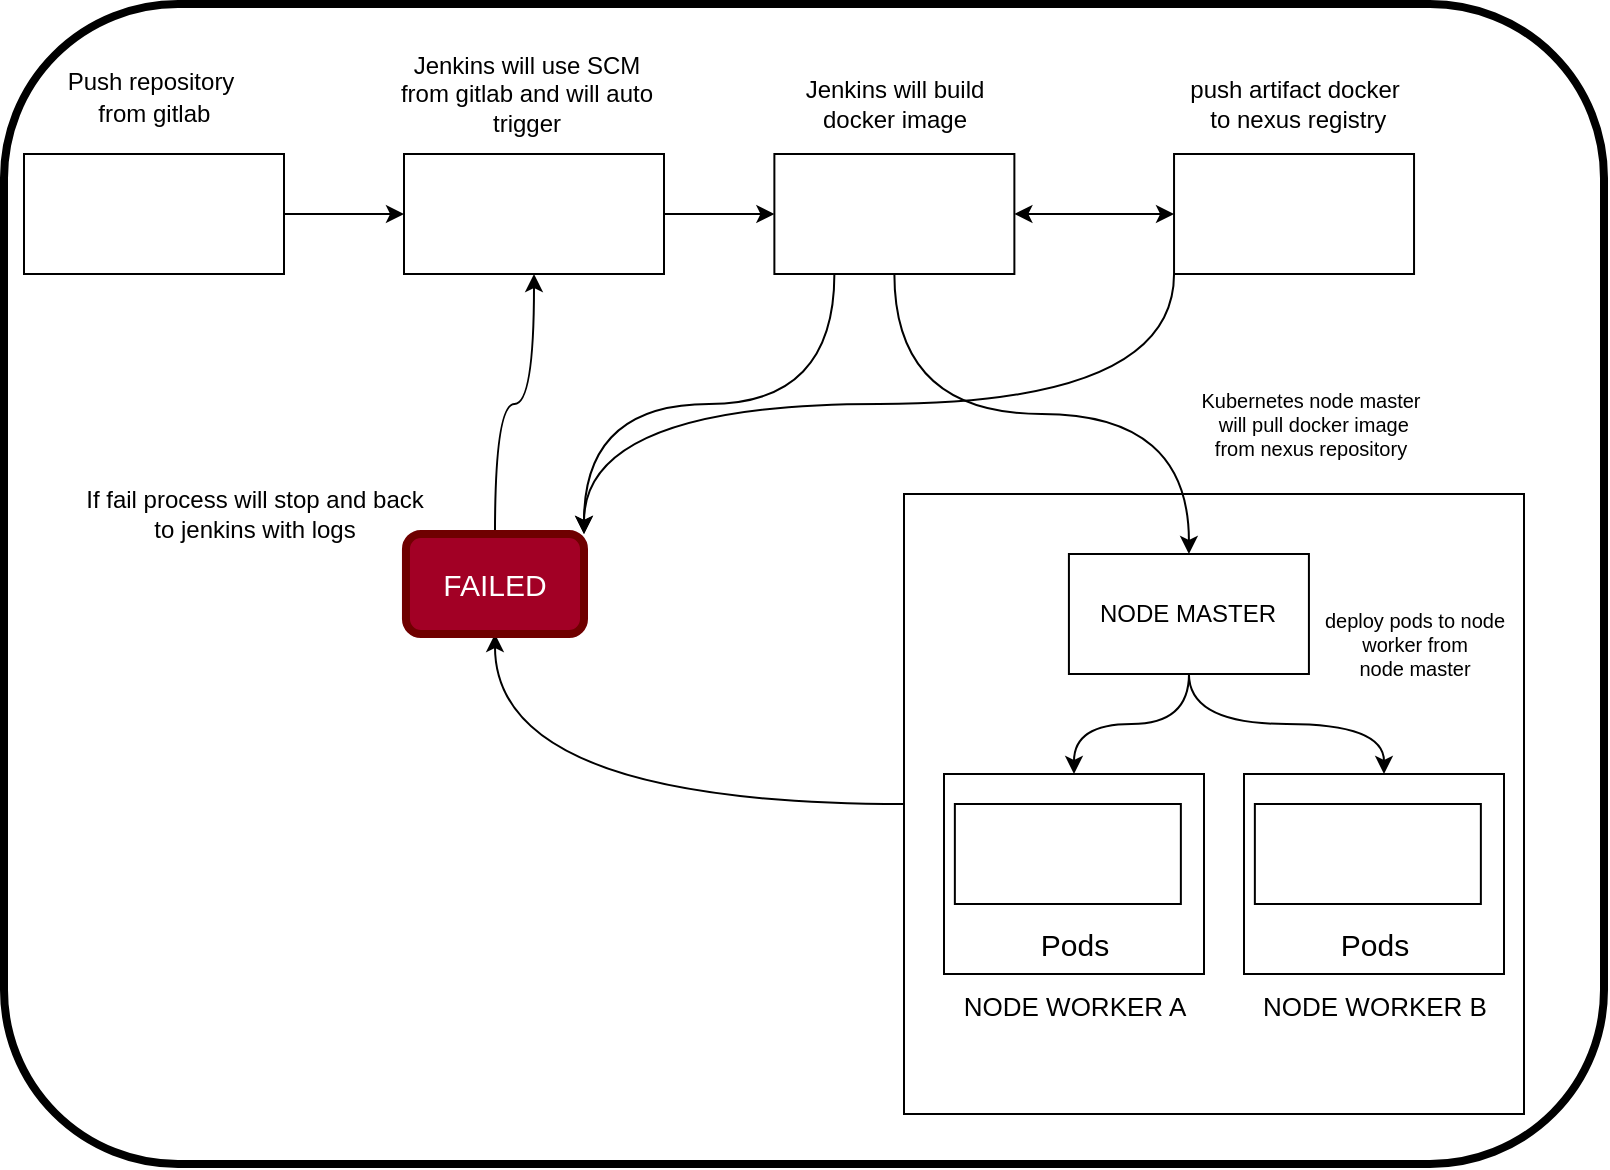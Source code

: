 <mxfile version="20.4.2" type="github"><diagram id="HkQYsWc69piOvw44vYo9" name="Page-1"><mxGraphModel dx="986" dy="498" grid="1" gridSize="10" guides="1" tooltips="1" connect="1" arrows="1" fold="1" page="1" pageScale="1" pageWidth="1100" pageHeight="850" math="0" shadow="0"><root><mxCell id="0"/><mxCell id="1" parent="0"/><mxCell id="Hhl-vOY3byRLRuOCpXQu-74" value="" style="rounded=1;whiteSpace=wrap;html=1;shadow=0;strokeWidth=4;fontSize=10;" vertex="1" parent="1"><mxGeometry x="60" y="115" width="800" height="580" as="geometry"/></mxCell><mxCell id="Hhl-vOY3byRLRuOCpXQu-68" style="edgeStyle=orthogonalEdgeStyle;curved=1;rounded=0;orthogonalLoop=1;jettySize=auto;html=1;exitX=0;exitY=0.5;exitDx=0;exitDy=0;entryX=0.5;entryY=1;entryDx=0;entryDy=0;fontSize=10;" edge="1" parent="1" source="Hhl-vOY3byRLRuOCpXQu-36" target="Hhl-vOY3byRLRuOCpXQu-65"><mxGeometry relative="1" as="geometry"/></mxCell><mxCell id="Hhl-vOY3byRLRuOCpXQu-36" value="" style="whiteSpace=wrap;html=1;aspect=fixed;" vertex="1" parent="1"><mxGeometry x="510" y="360" width="310" height="310" as="geometry"/></mxCell><mxCell id="Hhl-vOY3byRLRuOCpXQu-40" value="" style="whiteSpace=wrap;html=1;rounded=0;align=left;" vertex="1" parent="1"><mxGeometry x="530" y="500" width="130" height="100" as="geometry"/></mxCell><mxCell id="Hhl-vOY3byRLRuOCpXQu-47" value="" style="rounded=0;whiteSpace=wrap;html=1;" vertex="1" parent="1"><mxGeometry x="535.43" y="515" width="113" height="50" as="geometry"/></mxCell><mxCell id="Hhl-vOY3byRLRuOCpXQu-66" style="edgeStyle=orthogonalEdgeStyle;curved=1;rounded=0;orthogonalLoop=1;jettySize=auto;html=1;exitX=0;exitY=1;exitDx=0;exitDy=0;entryX=1;entryY=0;entryDx=0;entryDy=0;fontSize=10;" edge="1" parent="1" source="Hhl-vOY3byRLRuOCpXQu-28" target="Hhl-vOY3byRLRuOCpXQu-65"><mxGeometry relative="1" as="geometry"/></mxCell><mxCell id="Hhl-vOY3byRLRuOCpXQu-28" value="" style="whiteSpace=wrap;html=1;rounded=0;" vertex="1" parent="1"><mxGeometry x="645.02" y="190" width="120" height="60" as="geometry"/></mxCell><mxCell id="Hhl-vOY3byRLRuOCpXQu-70" style="edgeStyle=orthogonalEdgeStyle;curved=1;rounded=0;orthogonalLoop=1;jettySize=auto;html=1;exitX=0.25;exitY=1;exitDx=0;exitDy=0;entryX=1;entryY=0;entryDx=0;entryDy=0;fontSize=15;" edge="1" parent="1" source="Hhl-vOY3byRLRuOCpXQu-25" target="Hhl-vOY3byRLRuOCpXQu-65"><mxGeometry relative="1" as="geometry"/></mxCell><mxCell id="Hhl-vOY3byRLRuOCpXQu-76" style="edgeStyle=orthogonalEdgeStyle;curved=1;rounded=0;orthogonalLoop=1;jettySize=auto;html=1;exitX=0.5;exitY=1;exitDx=0;exitDy=0;entryX=0.5;entryY=0;entryDx=0;entryDy=0;fontSize=12;fontColor=#FFFFFF;" edge="1" parent="1" source="Hhl-vOY3byRLRuOCpXQu-25" target="Hhl-vOY3byRLRuOCpXQu-16"><mxGeometry relative="1" as="geometry"/></mxCell><mxCell id="Hhl-vOY3byRLRuOCpXQu-25" value="" style="whiteSpace=wrap;html=1;rounded=0;" vertex="1" parent="1"><mxGeometry x="445.19" y="190" width="120" height="60" as="geometry"/></mxCell><mxCell id="Hhl-vOY3byRLRuOCpXQu-26" value="" style="edgeStyle=orthogonalEdgeStyle;rounded=0;orthogonalLoop=1;jettySize=auto;html=1;curved=1;" edge="1" parent="1" source="Hhl-vOY3byRLRuOCpXQu-8" target="Hhl-vOY3byRLRuOCpXQu-25"><mxGeometry relative="1" as="geometry"/></mxCell><mxCell id="Hhl-vOY3byRLRuOCpXQu-8" value="" style="rounded=0;whiteSpace=wrap;html=1;" vertex="1" parent="1"><mxGeometry x="260" y="190" width="130" height="60" as="geometry"/></mxCell><mxCell id="Hhl-vOY3byRLRuOCpXQu-6" value="" style="rounded=0;whiteSpace=wrap;html=1;" vertex="1" parent="1"><mxGeometry x="70" y="190" width="130" height="60" as="geometry"/></mxCell><mxCell id="Hhl-vOY3byRLRuOCpXQu-3" value="" style="shape=image;imageAspect=0;aspect=fixed;verticalLabelPosition=bottom;verticalAlign=top;image=https://miro.medium.com/max/1400/1*GVXDkSvOm-vFfw7bg9WNag.png;" vertex="1" parent="1"><mxGeometry x="85.65" y="200" width="97.2" height="40" as="geometry"/></mxCell><mxCell id="Hhl-vOY3byRLRuOCpXQu-4" value="" style="endArrow=classic;html=1;rounded=0;exitX=1;exitY=0.5;exitDx=0;exitDy=0;entryX=0;entryY=0.5;entryDx=0;entryDy=0;curved=1;" edge="1" parent="1" source="Hhl-vOY3byRLRuOCpXQu-6" target="Hhl-vOY3byRLRuOCpXQu-8"><mxGeometry width="50" height="50" relative="1" as="geometry"><mxPoint x="270.5" y="428" as="sourcePoint"/><mxPoint x="320.5" y="378" as="targetPoint"/></mxGeometry></mxCell><mxCell id="Hhl-vOY3byRLRuOCpXQu-7" value="" style="shape=image;imageAspect=0;aspect=fixed;verticalLabelPosition=bottom;verticalAlign=top;image=https://www.jenkins.io/images/logo-title-opengraph.png;" vertex="1" parent="1"><mxGeometry x="270.98" y="193.5" width="110" height="55" as="geometry"/></mxCell><mxCell id="Hhl-vOY3byRLRuOCpXQu-12" value="" style="shape=image;imageAspect=0;aspect=fixed;verticalLabelPosition=bottom;verticalAlign=top;image=https://developers.redhat.com/sites/default/files/styles/article_feature/public/blog/2014/05/homepage-docker-logo.png?itok=zx0e-vcP;" vertex="1" parent="1"><mxGeometry x="474.96" y="198.75" width="60.47" height="50" as="geometry"/></mxCell><mxCell id="Hhl-vOY3byRLRuOCpXQu-14" value="" style="shape=image;imageAspect=0;aspect=fixed;verticalLabelPosition=bottom;verticalAlign=top;image=https://kifarunix.com/wp-content/uploads/2021/10/nexux.png;" vertex="1" parent="1"><mxGeometry x="667" y="194" width="75.64" height="54" as="geometry"/></mxCell><mxCell id="Hhl-vOY3byRLRuOCpXQu-38" style="edgeStyle=orthogonalEdgeStyle;rounded=0;orthogonalLoop=1;jettySize=auto;html=1;exitX=0.5;exitY=1;exitDx=0;exitDy=0;curved=1;" edge="1" parent="1" source="Hhl-vOY3byRLRuOCpXQu-16"><mxGeometry relative="1" as="geometry"><mxPoint x="750" y="500" as="targetPoint"/><Array as="points"><mxPoint x="653" y="475"/><mxPoint x="750" y="475"/></Array></mxGeometry></mxCell><mxCell id="Hhl-vOY3byRLRuOCpXQu-41" value="" style="edgeStyle=orthogonalEdgeStyle;rounded=0;orthogonalLoop=1;jettySize=auto;html=1;curved=1;" edge="1" parent="1" source="Hhl-vOY3byRLRuOCpXQu-16" target="Hhl-vOY3byRLRuOCpXQu-40"><mxGeometry relative="1" as="geometry"/></mxCell><mxCell id="Hhl-vOY3byRLRuOCpXQu-16" value="NODE MASTER" style="rounded=0;whiteSpace=wrap;html=1;" vertex="1" parent="1"><mxGeometry x="592.46" y="390" width="120" height="60" as="geometry"/></mxCell><mxCell id="Hhl-vOY3byRLRuOCpXQu-30" value="" style="endArrow=classic;startArrow=classic;html=1;rounded=0;entryX=0;entryY=0.5;entryDx=0;entryDy=0;exitX=1;exitY=0.5;exitDx=0;exitDy=0;curved=1;" edge="1" parent="1" source="Hhl-vOY3byRLRuOCpXQu-25" target="Hhl-vOY3byRLRuOCpXQu-28"><mxGeometry width="50" height="50" relative="1" as="geometry"><mxPoint x="612.46" y="280" as="sourcePoint"/><mxPoint x="650" y="220" as="targetPoint"/></mxGeometry></mxCell><mxCell id="Hhl-vOY3byRLRuOCpXQu-37" value="" style="shape=image;imageAspect=0;aspect=fixed;verticalLabelPosition=bottom;verticalAlign=top;image=https://kubernetes.io/images/favicon.png;" vertex="1" parent="1"><mxGeometry x="484.08" y="330" width="60" height="60" as="geometry"/></mxCell><mxCell id="Hhl-vOY3byRLRuOCpXQu-45" value="" style="shape=image;imageAspect=0;aspect=fixed;verticalLabelPosition=bottom;verticalAlign=top;image=https://developers.redhat.com/sites/default/files/styles/article_feature/public/blog/2014/05/homepage-docker-logo.png?itok=zx0e-vcP;" vertex="1" parent="1"><mxGeometry x="600" y="520" width="48.38" height="40" as="geometry"/></mxCell><mxCell id="Hhl-vOY3byRLRuOCpXQu-46" value="" style="shape=image;imageAspect=0;aspect=fixed;verticalLabelPosition=bottom;verticalAlign=top;image=https://developers.redhat.com/sites/default/files/styles/article_feature/public/blog/2014/05/homepage-docker-logo.png?itok=zx0e-vcP;" vertex="1" parent="1"><mxGeometry x="544.08" y="520" width="48.38" height="40" as="geometry"/></mxCell><mxCell id="Hhl-vOY3byRLRuOCpXQu-48" value="Pods" style="text;html=1;resizable=0;autosize=1;align=center;verticalAlign=middle;points=[];fillColor=none;strokeColor=none;rounded=0;shadow=0;strokeWidth=4;fontSize=15;" vertex="1" parent="1"><mxGeometry x="565" y="570" width="60" height="30" as="geometry"/></mxCell><mxCell id="Hhl-vOY3byRLRuOCpXQu-49" style="edgeStyle=orthogonalEdgeStyle;rounded=0;orthogonalLoop=1;jettySize=auto;html=1;exitX=0.5;exitY=1;exitDx=0;exitDy=0;fontSize=15;curved=1;" edge="1" parent="1" source="Hhl-vOY3byRLRuOCpXQu-40" target="Hhl-vOY3byRLRuOCpXQu-40"><mxGeometry relative="1" as="geometry"/></mxCell><mxCell id="Hhl-vOY3byRLRuOCpXQu-50" value="&lt;font style=&quot;font-size: 13px;&quot;&gt;NODE WORKER A&lt;/font&gt;" style="text;html=1;resizable=0;autosize=1;align=center;verticalAlign=middle;points=[];fillColor=none;strokeColor=none;rounded=0;shadow=0;strokeWidth=4;fontSize=15;" vertex="1" parent="1"><mxGeometry x="530" y="600" width="130" height="30" as="geometry"/></mxCell><mxCell id="Hhl-vOY3byRLRuOCpXQu-51" value="" style="whiteSpace=wrap;html=1;rounded=0;align=left;" vertex="1" parent="1"><mxGeometry x="680" y="500" width="130" height="100" as="geometry"/></mxCell><mxCell id="Hhl-vOY3byRLRuOCpXQu-52" value="" style="rounded=0;whiteSpace=wrap;html=1;" vertex="1" parent="1"><mxGeometry x="685.43" y="515" width="113" height="50" as="geometry"/></mxCell><mxCell id="Hhl-vOY3byRLRuOCpXQu-53" value="" style="shape=image;imageAspect=0;aspect=fixed;verticalLabelPosition=bottom;verticalAlign=top;image=https://developers.redhat.com/sites/default/files/styles/article_feature/public/blog/2014/05/homepage-docker-logo.png?itok=zx0e-vcP;" vertex="1" parent="1"><mxGeometry x="750" y="520" width="48.38" height="40" as="geometry"/></mxCell><mxCell id="Hhl-vOY3byRLRuOCpXQu-54" value="" style="shape=image;imageAspect=0;aspect=fixed;verticalLabelPosition=bottom;verticalAlign=top;image=https://developers.redhat.com/sites/default/files/styles/article_feature/public/blog/2014/05/homepage-docker-logo.png?itok=zx0e-vcP;" vertex="1" parent="1"><mxGeometry x="694.08" y="520" width="48.38" height="40" as="geometry"/></mxCell><mxCell id="Hhl-vOY3byRLRuOCpXQu-55" value="Pods" style="text;html=1;resizable=0;autosize=1;align=center;verticalAlign=middle;points=[];fillColor=none;strokeColor=none;rounded=0;shadow=0;strokeWidth=4;fontSize=15;" vertex="1" parent="1"><mxGeometry x="715" y="570" width="60" height="30" as="geometry"/></mxCell><mxCell id="Hhl-vOY3byRLRuOCpXQu-56" style="edgeStyle=orthogonalEdgeStyle;rounded=0;orthogonalLoop=1;jettySize=auto;html=1;exitX=0.5;exitY=1;exitDx=0;exitDy=0;fontSize=15;curved=1;" edge="1" parent="1" source="Hhl-vOY3byRLRuOCpXQu-51" target="Hhl-vOY3byRLRuOCpXQu-51"><mxGeometry relative="1" as="geometry"/></mxCell><mxCell id="Hhl-vOY3byRLRuOCpXQu-57" value="&lt;font style=&quot;font-size: 13px;&quot;&gt;NODE WORKER B&lt;/font&gt;" style="text;html=1;resizable=0;autosize=1;align=center;verticalAlign=middle;points=[];fillColor=none;strokeColor=none;rounded=0;shadow=0;strokeWidth=4;fontSize=15;" vertex="1" parent="1"><mxGeometry x="675" y="600" width="140" height="30" as="geometry"/></mxCell><mxCell id="Hhl-vOY3byRLRuOCpXQu-59" value="&lt;font style=&quot;&quot;&gt;&lt;font style=&quot;font-size: 12px;&quot;&gt;Push repository&lt;br&gt;&amp;nbsp;from gitlab&lt;/font&gt;&lt;br&gt;&lt;/font&gt;" style="text;html=1;resizable=0;autosize=1;align=center;verticalAlign=middle;points=[];fillColor=none;strokeColor=none;rounded=0;shadow=0;strokeWidth=4;fontSize=13;" vertex="1" parent="1"><mxGeometry x="77.85" y="141" width="110" height="40" as="geometry"/></mxCell><mxCell id="Hhl-vOY3byRLRuOCpXQu-60" value="&lt;span style=&quot;font-size: 12px;&quot;&gt;Jenkins will use SCM &lt;br&gt;from gitlab and will auto &lt;br&gt;trigger&lt;/span&gt;" style="text;html=1;resizable=0;autosize=1;align=center;verticalAlign=middle;points=[];fillColor=none;strokeColor=none;rounded=0;shadow=0;strokeWidth=4;fontSize=12;" vertex="1" parent="1"><mxGeometry x="245.98" y="130" width="150" height="60" as="geometry"/></mxCell><mxCell id="Hhl-vOY3byRLRuOCpXQu-61" value="&lt;span style=&quot;font-size: 12px;&quot;&gt;Jenkins will build &lt;br&gt;docker image&lt;br&gt;&lt;/span&gt;" style="text;html=1;resizable=0;autosize=1;align=center;verticalAlign=middle;points=[];fillColor=none;strokeColor=none;rounded=0;shadow=0;strokeWidth=4;fontSize=12;" vertex="1" parent="1"><mxGeometry x="450.43" y="145" width="110" height="40" as="geometry"/></mxCell><mxCell id="Hhl-vOY3byRLRuOCpXQu-62" value="push artifact docker&lt;br&gt;&amp;nbsp;to nexus registry" style="text;html=1;resizable=0;autosize=1;align=center;verticalAlign=middle;points=[];fillColor=none;strokeColor=none;rounded=0;shadow=0;strokeWidth=4;fontSize=12;" vertex="1" parent="1"><mxGeometry x="639.82" y="145" width="130" height="40" as="geometry"/></mxCell><mxCell id="Hhl-vOY3byRLRuOCpXQu-63" value="Kubernetes node master&lt;br&gt;&amp;nbsp;will pull docker image&lt;br&gt;from nexus repository" style="text;html=1;resizable=0;autosize=1;align=center;verticalAlign=middle;points=[];fillColor=none;strokeColor=none;rounded=0;shadow=0;strokeWidth=4;fontSize=10;" vertex="1" parent="1"><mxGeometry x="648.43" y="300" width="130" height="50" as="geometry"/></mxCell><mxCell id="Hhl-vOY3byRLRuOCpXQu-64" value="deploy pods to node &lt;br&gt;worker from &lt;br&gt;node master" style="text;html=1;resizable=0;autosize=1;align=center;verticalAlign=middle;points=[];fillColor=none;strokeColor=none;rounded=0;shadow=0;strokeWidth=4;fontSize=10;" vertex="1" parent="1"><mxGeometry x="710" y="410" width="110" height="50" as="geometry"/></mxCell><mxCell id="Hhl-vOY3byRLRuOCpXQu-71" style="edgeStyle=orthogonalEdgeStyle;curved=1;rounded=0;orthogonalLoop=1;jettySize=auto;html=1;exitX=0.5;exitY=0;exitDx=0;exitDy=0;entryX=0.5;entryY=1;entryDx=0;entryDy=0;fontSize=15;" edge="1" parent="1" source="Hhl-vOY3byRLRuOCpXQu-65" target="Hhl-vOY3byRLRuOCpXQu-8"><mxGeometry relative="1" as="geometry"/></mxCell><mxCell id="Hhl-vOY3byRLRuOCpXQu-65" value="" style="rounded=1;whiteSpace=wrap;html=1;shadow=0;strokeWidth=4;fontSize=10;fillColor=#a20025;strokeColor=#6F0000;fontColor=#ffffff;" vertex="1" parent="1"><mxGeometry x="260.98" y="380" width="89.02" height="50" as="geometry"/></mxCell><mxCell id="Hhl-vOY3byRLRuOCpXQu-69" value="&lt;span style=&quot;font-size: 15px;&quot;&gt;&lt;font color=&quot;#ffffff&quot;&gt;FAILED&lt;/font&gt;&lt;br style=&quot;font-size: 15px;&quot;&gt;&lt;/span&gt;" style="text;html=1;resizable=0;autosize=1;align=center;verticalAlign=middle;points=[];fillColor=none;strokeColor=none;rounded=0;shadow=0;strokeWidth=4;fontSize=15;" vertex="1" parent="1"><mxGeometry x="265.49" y="390" width="80" height="30" as="geometry"/></mxCell><mxCell id="Hhl-vOY3byRLRuOCpXQu-72" value="If fail process will stop and back &lt;br&gt;to jenkins with logs" style="text;html=1;resizable=0;autosize=1;align=center;verticalAlign=middle;points=[];fillColor=none;strokeColor=none;rounded=0;shadow=0;strokeWidth=4;fontSize=12;" vertex="1" parent="1"><mxGeometry x="90.0" y="350" width="190" height="40" as="geometry"/></mxCell><mxCell id="Hhl-vOY3byRLRuOCpXQu-73" value="&lt;font style=&quot;font-size: 12px;&quot;&gt;&lt;br style=&quot;font-size: 12px;&quot;&gt;&lt;/font&gt;" style="text;html=1;resizable=0;autosize=1;align=center;verticalAlign=middle;points=[];fillColor=none;strokeColor=none;rounded=0;shadow=0;strokeWidth=4;fontSize=12;" vertex="1" parent="1"><mxGeometry x="217.85" y="250" width="20" height="30" as="geometry"/></mxCell></root></mxGraphModel></diagram></mxfile>
